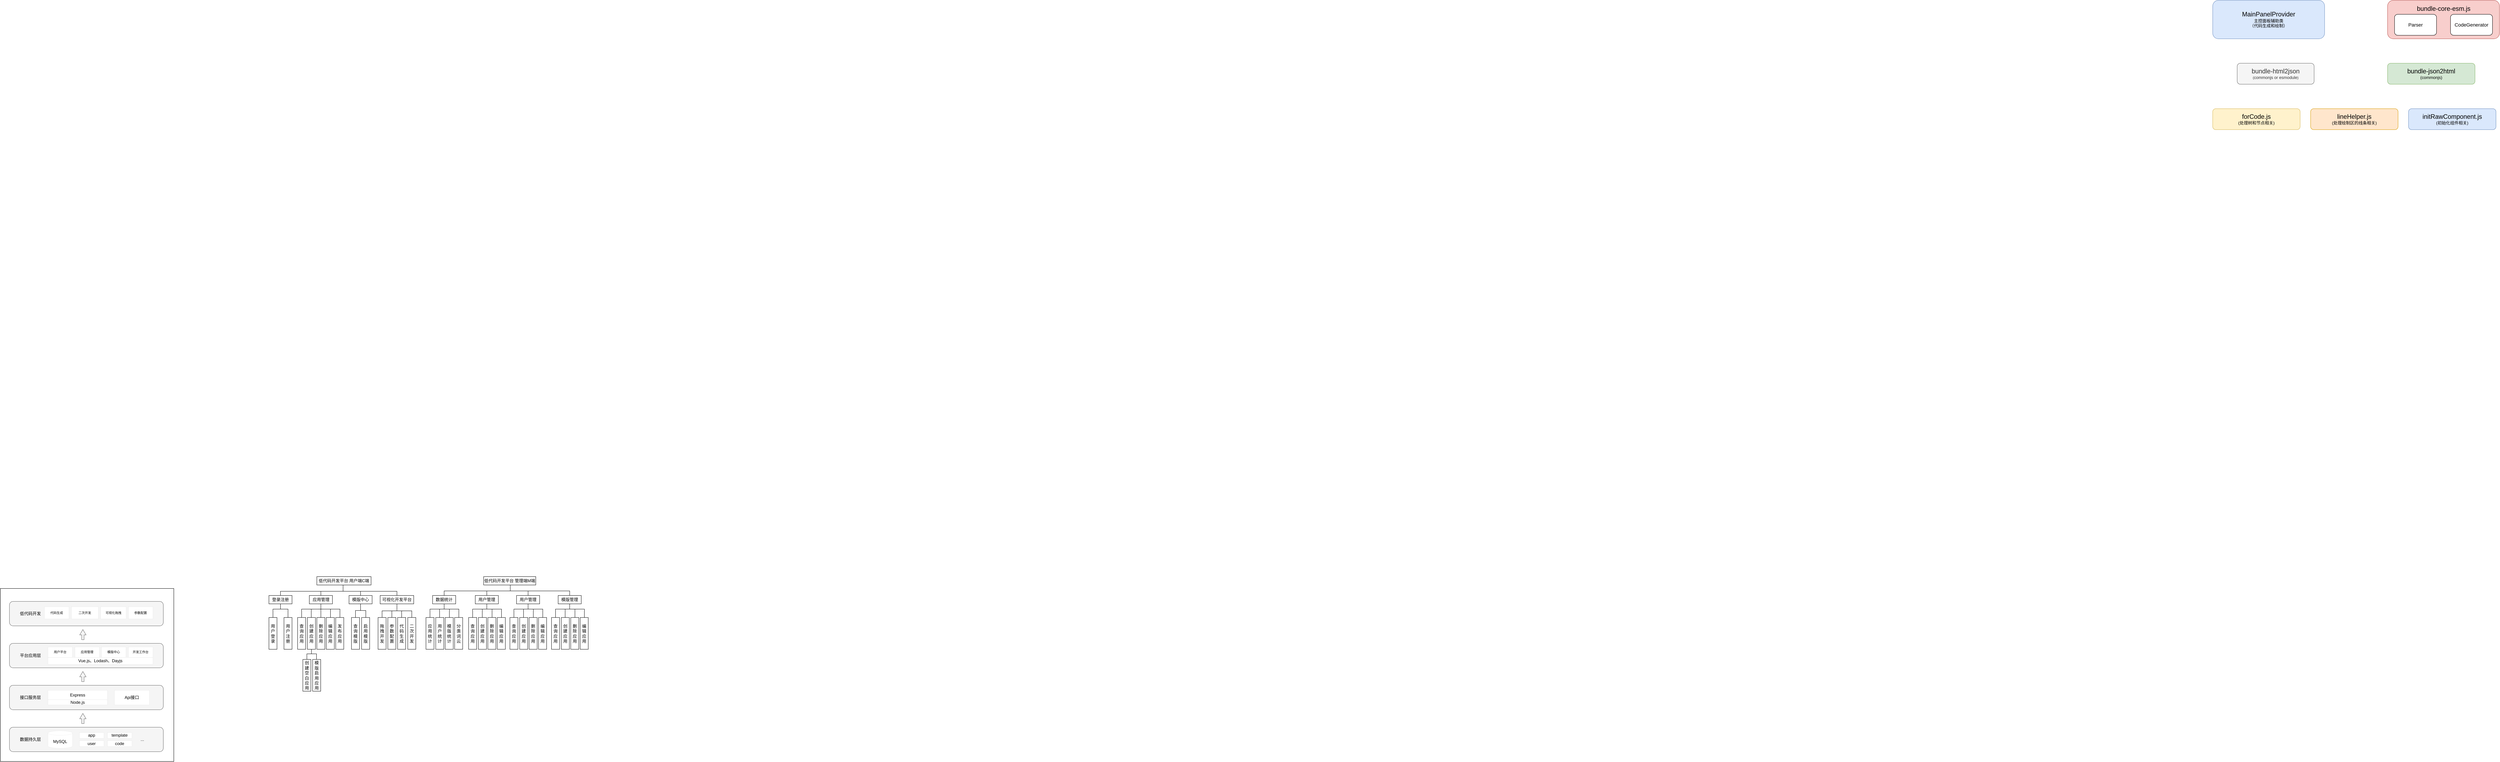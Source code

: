 <mxfile version="21.2.1" type="github">
  <diagram name="第 1 页" id="VjLRx25UyAQvM7J-4Zl6">
    <mxGraphModel dx="7430" dy="459" grid="0" gridSize="10" guides="1" tooltips="1" connect="1" arrows="1" fold="1" page="1" pageScale="1" pageWidth="3300" pageHeight="4681" math="0" shadow="0">
      <root>
        <mxCell id="0" />
        <mxCell id="1" parent="0" />
        <mxCell id="3NXTTbFqcuKSfyPvmecg-1" value="&lt;font style=&quot;font-size: 18px;&quot;&gt;MainPanelProvider&lt;/font&gt;&lt;br&gt;主控面板辅助类&lt;br&gt;（代码生成和绘制）" style="rounded=1;whiteSpace=wrap;html=1;fillColor=#dae8fc;strokeColor=#6c8ebf;" parent="1" vertex="1">
          <mxGeometry x="120" y="180" width="320" height="110" as="geometry" />
        </mxCell>
        <mxCell id="3NXTTbFqcuKSfyPvmecg-7" value="&lt;font style=&quot;&quot;&gt;&lt;span style=&quot;font-size: 18px;&quot;&gt;bundle-html2json&lt;/span&gt;&lt;br&gt;&lt;font size=&quot;1&quot;&gt;(&lt;/font&gt;commonjs or esmodule&lt;font size=&quot;1&quot;&gt;)&lt;br&gt;&lt;/font&gt;&lt;/font&gt;" style="rounded=1;whiteSpace=wrap;html=1;fillColor=#f5f5f5;strokeColor=#666666;fontColor=#333333;" parent="1" vertex="1">
          <mxGeometry x="190" y="360" width="220" height="60" as="geometry" />
        </mxCell>
        <mxCell id="3NXTTbFqcuKSfyPvmecg-8" value="&lt;font style=&quot;&quot;&gt;&lt;font style=&quot;font-size: 18px;&quot;&gt;bundle-json2html&lt;br&gt;&lt;/font&gt;&lt;font style=&quot;border-color: var(--border-color);&quot;&gt;(&lt;/font&gt;commonjs&lt;font style=&quot;border-color: var(--border-color);&quot;&gt;)&lt;/font&gt;&lt;br&gt;&lt;/font&gt;" style="rounded=1;whiteSpace=wrap;html=1;fillColor=#d5e8d4;strokeColor=#82b366;" parent="1" vertex="1">
          <mxGeometry x="620" y="360" width="250" height="60" as="geometry" />
        </mxCell>
        <mxCell id="dqwRUlWCTJc2C8WjFYuJ-1" value="&lt;font style=&quot;&quot;&gt;&lt;font style=&quot;font-size: 18px;&quot;&gt;forCode.js&lt;br&gt;&lt;/font&gt;(处理树和节点相关)&lt;br&gt;&lt;/font&gt;" style="rounded=1;whiteSpace=wrap;html=1;fillColor=#fff2cc;strokeColor=#d6b656;" parent="1" vertex="1">
          <mxGeometry x="120" y="490" width="250" height="60" as="geometry" />
        </mxCell>
        <mxCell id="dqwRUlWCTJc2C8WjFYuJ-2" value="" style="group" parent="1" vertex="1" connectable="0">
          <mxGeometry x="620" y="180" width="320" height="110" as="geometry" />
        </mxCell>
        <mxCell id="3NXTTbFqcuKSfyPvmecg-3" value="" style="rounded=1;whiteSpace=wrap;html=1;fillColor=#f8cecc;strokeColor=#b85450;" parent="dqwRUlWCTJc2C8WjFYuJ-2" vertex="1">
          <mxGeometry width="320" height="110" as="geometry" />
        </mxCell>
        <mxCell id="3NXTTbFqcuKSfyPvmecg-4" value="&lt;font style=&quot;font-size: 14px;&quot;&gt;Parser&lt;/font&gt;" style="rounded=1;whiteSpace=wrap;html=1;" parent="dqwRUlWCTJc2C8WjFYuJ-2" vertex="1">
          <mxGeometry x="20" y="40" width="120" height="60" as="geometry" />
        </mxCell>
        <mxCell id="3NXTTbFqcuKSfyPvmecg-5" value="&lt;font style=&quot;font-size: 14px;&quot;&gt;CodeGenerator&lt;/font&gt;" style="rounded=1;whiteSpace=wrap;html=1;" parent="dqwRUlWCTJc2C8WjFYuJ-2" vertex="1">
          <mxGeometry x="180" y="40" width="120" height="60" as="geometry" />
        </mxCell>
        <mxCell id="3NXTTbFqcuKSfyPvmecg-6" value="&lt;font style=&quot;font-size: 18px;&quot;&gt;bundle-core-esm.js&lt;/font&gt;" style="text;html=1;strokeColor=none;fillColor=none;align=center;verticalAlign=middle;whiteSpace=wrap;rounded=0;" parent="dqwRUlWCTJc2C8WjFYuJ-2" vertex="1">
          <mxGeometry x="78.75" y="9" width="162.5" height="30" as="geometry" />
        </mxCell>
        <mxCell id="dqwRUlWCTJc2C8WjFYuJ-3" value="&lt;font style=&quot;&quot;&gt;&lt;font style=&quot;font-size: 18px;&quot;&gt;initRawComponent.js&lt;br&gt;&lt;/font&gt;(初始化组件相关)&lt;br&gt;&lt;/font&gt;" style="rounded=1;whiteSpace=wrap;html=1;fillColor=#dae8fc;strokeColor=#6c8ebf;" parent="1" vertex="1">
          <mxGeometry x="680" y="490" width="250" height="60" as="geometry" />
        </mxCell>
        <mxCell id="dqwRUlWCTJc2C8WjFYuJ-4" value="&lt;font style=&quot;&quot;&gt;&lt;font style=&quot;font-size: 18px;&quot;&gt;lineHelper.js&lt;br&gt;&lt;/font&gt;(处理绘制区的线条相关)&lt;br&gt;&lt;/font&gt;" style="rounded=1;whiteSpace=wrap;html=1;fillColor=#ffe6cc;strokeColor=#d79b00;" parent="1" vertex="1">
          <mxGeometry x="400" y="490" width="250" height="60" as="geometry" />
        </mxCell>
        <mxCell id="tiMLVwem0F0fC3IqUh0f-2" value="" style="rounded=1;whiteSpace=wrap;html=1;fillColor=#f5f5f5;strokeColor=#666666;fontColor=#333333;" vertex="1" parent="1">
          <mxGeometry x="-6180" y="2260" width="440" height="70" as="geometry" />
        </mxCell>
        <mxCell id="tiMLVwem0F0fC3IqUh0f-3" value="MySQL" style="shape=cylinder3;whiteSpace=wrap;html=1;boundedLbl=1;backgroundOutline=1;size=6.444;strokeWidth=0;" vertex="1" parent="1">
          <mxGeometry x="-6070" y="2270" width="70" height="50" as="geometry" />
        </mxCell>
        <mxCell id="tiMLVwem0F0fC3IqUh0f-7" value="数据持久层" style="text;html=1;strokeColor=none;fillColor=none;align=center;verticalAlign=middle;whiteSpace=wrap;rounded=0;" vertex="1" parent="1">
          <mxGeometry x="-6160" y="2280" width="80" height="30" as="geometry" />
        </mxCell>
        <mxCell id="tiMLVwem0F0fC3IqUh0f-10" value="app" style="whiteSpace=wrap;html=1;align=center;strokeWidth=0;" vertex="1" parent="1">
          <mxGeometry x="-5980" y="2275" width="70" height="16.88" as="geometry" />
        </mxCell>
        <mxCell id="tiMLVwem0F0fC3IqUh0f-11" value="user" style="whiteSpace=wrap;html=1;align=center;strokeWidth=0;" vertex="1" parent="1">
          <mxGeometry x="-5980" y="2298.12" width="70" height="16.88" as="geometry" />
        </mxCell>
        <mxCell id="tiMLVwem0F0fC3IqUh0f-12" value="template" style="whiteSpace=wrap;html=1;align=center;strokeWidth=0;" vertex="1" parent="1">
          <mxGeometry x="-5900" y="2275" width="70" height="16.88" as="geometry" />
        </mxCell>
        <mxCell id="tiMLVwem0F0fC3IqUh0f-13" value="code" style="whiteSpace=wrap;html=1;align=center;strokeWidth=0;" vertex="1" parent="1">
          <mxGeometry x="-5900" y="2298.12" width="70" height="16.88" as="geometry" />
        </mxCell>
        <mxCell id="tiMLVwem0F0fC3IqUh0f-17" value="..." style="text;html=1;strokeColor=none;fillColor=none;align=center;verticalAlign=middle;whiteSpace=wrap;rounded=0;" vertex="1" parent="1">
          <mxGeometry x="-5830" y="2280" width="60" height="30" as="geometry" />
        </mxCell>
        <mxCell id="tiMLVwem0F0fC3IqUh0f-18" value="" style="rounded=1;whiteSpace=wrap;html=1;fillColor=#f5f5f5;strokeColor=#666666;fontColor=#333333;" vertex="1" parent="1">
          <mxGeometry x="-6180" y="2140" width="440" height="70" as="geometry" />
        </mxCell>
        <mxCell id="tiMLVwem0F0fC3IqUh0f-19" value="接口服务层" style="text;html=1;strokeColor=none;fillColor=none;align=center;verticalAlign=middle;whiteSpace=wrap;rounded=0;" vertex="1" parent="1">
          <mxGeometry x="-6160" y="2160" width="80" height="30" as="geometry" />
        </mxCell>
        <mxCell id="tiMLVwem0F0fC3IqUh0f-20" value="Node.js" style="rounded=0;whiteSpace=wrap;html=1;glass=0;strokeWidth=0;" vertex="1" parent="1">
          <mxGeometry x="-6070" y="2181" width="170" height="15" as="geometry" />
        </mxCell>
        <mxCell id="tiMLVwem0F0fC3IqUh0f-21" value="Express" style="rounded=0;whiteSpace=wrap;html=1;strokeWidth=0;" vertex="1" parent="1">
          <mxGeometry x="-6070" y="2154" width="170" height="27" as="geometry" />
        </mxCell>
        <mxCell id="tiMLVwem0F0fC3IqUh0f-28" value="" style="shape=flexArrow;endArrow=classic;html=1;rounded=0;width=6.739;endSize=4.732;endWidth=10.354;fillColor=#f5f5f5;strokeColor=#666666;" edge="1" parent="1">
          <mxGeometry width="50" height="50" relative="1" as="geometry">
            <mxPoint x="-5970" y="2250" as="sourcePoint" />
            <mxPoint x="-5970" y="2220" as="targetPoint" />
          </mxGeometry>
        </mxCell>
        <mxCell id="tiMLVwem0F0fC3IqUh0f-30" value="Api接口" style="rounded=0;whiteSpace=wrap;html=1;strokeWidth=0;" vertex="1" parent="1">
          <mxGeometry x="-5880" y="2154" width="100" height="42" as="geometry" />
        </mxCell>
        <mxCell id="tiMLVwem0F0fC3IqUh0f-31" value="" style="shape=flexArrow;endArrow=classic;html=1;rounded=0;width=6.739;endSize=4.732;endWidth=10.354;fillColor=#f5f5f5;strokeColor=#666666;" edge="1" parent="1">
          <mxGeometry width="50" height="50" relative="1" as="geometry">
            <mxPoint x="-5970" y="2130" as="sourcePoint" />
            <mxPoint x="-5970" y="2100" as="targetPoint" />
          </mxGeometry>
        </mxCell>
        <mxCell id="tiMLVwem0F0fC3IqUh0f-32" value="" style="rounded=1;whiteSpace=wrap;html=1;fillColor=#f5f5f5;strokeColor=#666666;fontColor=#333333;" vertex="1" parent="1">
          <mxGeometry x="-6180" y="2020" width="440" height="70" as="geometry" />
        </mxCell>
        <mxCell id="tiMLVwem0F0fC3IqUh0f-33" value="平台应用层" style="text;html=1;strokeColor=none;fillColor=none;align=center;verticalAlign=middle;whiteSpace=wrap;rounded=0;" vertex="1" parent="1">
          <mxGeometry x="-6160" y="2040" width="80" height="30" as="geometry" />
        </mxCell>
        <mxCell id="tiMLVwem0F0fC3IqUh0f-37" value="Vue.js、Lodash、Dayjs" style="rounded=0;whiteSpace=wrap;html=1;strokeWidth=0;" vertex="1" parent="1">
          <mxGeometry x="-6070" y="2060" width="300" height="20" as="geometry" />
        </mxCell>
        <mxCell id="tiMLVwem0F0fC3IqUh0f-42" value="用户平台" style="rounded=0;whiteSpace=wrap;html=1;fontSize=9;strokeWidth=0;" vertex="1" parent="1">
          <mxGeometry x="-6070" y="2030" width="70" height="30" as="geometry" />
        </mxCell>
        <mxCell id="tiMLVwem0F0fC3IqUh0f-44" value="应用管理" style="rounded=0;whiteSpace=wrap;html=1;fontSize=9;strokeWidth=0;" vertex="1" parent="1">
          <mxGeometry x="-5993" y="2030" width="70" height="30" as="geometry" />
        </mxCell>
        <mxCell id="tiMLVwem0F0fC3IqUh0f-45" value="模版中心" style="rounded=0;whiteSpace=wrap;html=1;fontSize=9;strokeWidth=0;" vertex="1" parent="1">
          <mxGeometry x="-5917" y="2030" width="70" height="30" as="geometry" />
        </mxCell>
        <mxCell id="tiMLVwem0F0fC3IqUh0f-46" value="开发工作台" style="rounded=0;whiteSpace=wrap;html=1;fontSize=9;strokeWidth=0;" vertex="1" parent="1">
          <mxGeometry x="-5840" y="2030" width="70" height="30" as="geometry" />
        </mxCell>
        <mxCell id="tiMLVwem0F0fC3IqUh0f-48" value="" style="rounded=1;whiteSpace=wrap;html=1;fillColor=#f5f5f5;strokeColor=#666666;fontColor=#333333;" vertex="1" parent="1">
          <mxGeometry x="-6180" y="1900" width="440" height="70" as="geometry" />
        </mxCell>
        <mxCell id="tiMLVwem0F0fC3IqUh0f-49" value="低代码开发" style="text;html=1;strokeColor=none;fillColor=none;align=center;verticalAlign=middle;whiteSpace=wrap;rounded=0;" vertex="1" parent="1">
          <mxGeometry x="-6160" y="1920" width="80" height="30" as="geometry" />
        </mxCell>
        <mxCell id="tiMLVwem0F0fC3IqUh0f-51" value="代码生成" style="rounded=0;whiteSpace=wrap;html=1;fontSize=9;strokeWidth=0;" vertex="1" parent="1">
          <mxGeometry x="-6080" y="1915" width="70" height="35" as="geometry" />
        </mxCell>
        <mxCell id="tiMLVwem0F0fC3IqUh0f-52" value="二次开发" style="rounded=0;whiteSpace=wrap;html=1;fontSize=9;strokeWidth=0;" vertex="1" parent="1">
          <mxGeometry x="-6003" y="1915" width="77" height="35" as="geometry" />
        </mxCell>
        <mxCell id="tiMLVwem0F0fC3IqUh0f-53" value="可视化拖拽" style="rounded=0;whiteSpace=wrap;html=1;fontSize=9;strokeWidth=0;" vertex="1" parent="1">
          <mxGeometry x="-5919.5" y="1915" width="73" height="35" as="geometry" />
        </mxCell>
        <mxCell id="tiMLVwem0F0fC3IqUh0f-54" value="参数配置" style="rounded=0;whiteSpace=wrap;html=1;fontSize=9;strokeWidth=0;" vertex="1" parent="1">
          <mxGeometry x="-5840" y="1915" width="70" height="35" as="geometry" />
        </mxCell>
        <mxCell id="tiMLVwem0F0fC3IqUh0f-55" value="" style="shape=flexArrow;endArrow=classic;html=1;rounded=0;width=6.739;endSize=4.732;endWidth=10.354;fillColor=#f5f5f5;strokeColor=#666666;" edge="1" parent="1">
          <mxGeometry width="50" height="50" relative="1" as="geometry">
            <mxPoint x="-5970" y="2010" as="sourcePoint" />
            <mxPoint x="-5970" y="1980" as="targetPoint" />
          </mxGeometry>
        </mxCell>
        <mxCell id="tiMLVwem0F0fC3IqUh0f-64" value="" style="rounded=0;whiteSpace=wrap;html=1;fillColor=none;" vertex="1" parent="1">
          <mxGeometry x="-6206" y="1863" width="496" height="495" as="geometry" />
        </mxCell>
        <mxCell id="tiMLVwem0F0fC3IqUh0f-81" style="edgeStyle=orthogonalEdgeStyle;rounded=0;orthogonalLoop=1;jettySize=auto;html=1;entryX=0.5;entryY=0;entryDx=0;entryDy=0;endArrow=none;endFill=0;" edge="1" parent="1" source="tiMLVwem0F0fC3IqUh0f-67" target="tiMLVwem0F0fC3IqUh0f-79">
          <mxGeometry relative="1" as="geometry">
            <Array as="points">
              <mxPoint x="-5405" y="1922" />
              <mxPoint x="-5426" y="1922" />
            </Array>
          </mxGeometry>
        </mxCell>
        <mxCell id="tiMLVwem0F0fC3IqUh0f-82" style="edgeStyle=orthogonalEdgeStyle;rounded=0;orthogonalLoop=1;jettySize=auto;html=1;entryX=0.5;entryY=0;entryDx=0;entryDy=0;endArrow=none;endFill=0;" edge="1" parent="1" source="tiMLVwem0F0fC3IqUh0f-67" target="tiMLVwem0F0fC3IqUh0f-80">
          <mxGeometry relative="1" as="geometry">
            <Array as="points">
              <mxPoint x="-5405" y="1922" />
              <mxPoint x="-5383" y="1922" />
            </Array>
          </mxGeometry>
        </mxCell>
        <mxCell id="tiMLVwem0F0fC3IqUh0f-67" value="登录注册" style="rounded=0;whiteSpace=wrap;html=1;" vertex="1" parent="1">
          <mxGeometry x="-5438" y="1883" width="66" height="24" as="geometry" />
        </mxCell>
        <mxCell id="tiMLVwem0F0fC3IqUh0f-114" style="edgeStyle=orthogonalEdgeStyle;rounded=0;orthogonalLoop=1;jettySize=auto;html=1;entryX=0.5;entryY=0;entryDx=0;entryDy=0;endArrow=none;endFill=0;" edge="1" parent="1" source="tiMLVwem0F0fC3IqUh0f-68" target="tiMLVwem0F0fC3IqUh0f-99">
          <mxGeometry relative="1" as="geometry">
            <Array as="points">
              <mxPoint x="-5289" y="1922" />
              <mxPoint x="-5345" y="1922" />
            </Array>
          </mxGeometry>
        </mxCell>
        <mxCell id="tiMLVwem0F0fC3IqUh0f-115" style="edgeStyle=orthogonalEdgeStyle;rounded=0;orthogonalLoop=1;jettySize=auto;html=1;endArrow=none;endFill=0;" edge="1" parent="1" source="tiMLVwem0F0fC3IqUh0f-68" target="tiMLVwem0F0fC3IqUh0f-91">
          <mxGeometry relative="1" as="geometry">
            <Array as="points">
              <mxPoint x="-5289" y="1922" />
              <mxPoint x="-5317" y="1922" />
            </Array>
          </mxGeometry>
        </mxCell>
        <mxCell id="tiMLVwem0F0fC3IqUh0f-116" style="edgeStyle=orthogonalEdgeStyle;rounded=0;orthogonalLoop=1;jettySize=auto;html=1;endArrow=none;endFill=0;" edge="1" parent="1" source="tiMLVwem0F0fC3IqUh0f-68" target="tiMLVwem0F0fC3IqUh0f-92">
          <mxGeometry relative="1" as="geometry" />
        </mxCell>
        <mxCell id="tiMLVwem0F0fC3IqUh0f-117" style="edgeStyle=orthogonalEdgeStyle;rounded=0;orthogonalLoop=1;jettySize=auto;html=1;entryX=0.5;entryY=0;entryDx=0;entryDy=0;endArrow=none;endFill=0;" edge="1" parent="1" source="tiMLVwem0F0fC3IqUh0f-68" target="tiMLVwem0F0fC3IqUh0f-93">
          <mxGeometry relative="1" as="geometry">
            <Array as="points">
              <mxPoint x="-5289" y="1922" />
              <mxPoint x="-5262" y="1922" />
              <mxPoint x="-5262" y="1946" />
            </Array>
          </mxGeometry>
        </mxCell>
        <mxCell id="tiMLVwem0F0fC3IqUh0f-118" style="edgeStyle=orthogonalEdgeStyle;rounded=0;orthogonalLoop=1;jettySize=auto;html=1;entryX=0.5;entryY=0;entryDx=0;entryDy=0;endArrow=none;endFill=0;" edge="1" parent="1" source="tiMLVwem0F0fC3IqUh0f-68" target="tiMLVwem0F0fC3IqUh0f-94">
          <mxGeometry relative="1" as="geometry">
            <Array as="points">
              <mxPoint x="-5289" y="1922" />
              <mxPoint x="-5235" y="1922" />
              <mxPoint x="-5235" y="1946" />
            </Array>
          </mxGeometry>
        </mxCell>
        <mxCell id="tiMLVwem0F0fC3IqUh0f-68" value="应用管理" style="rounded=0;whiteSpace=wrap;html=1;" vertex="1" parent="1">
          <mxGeometry x="-5322.5" y="1883" width="66" height="24" as="geometry" />
        </mxCell>
        <mxCell id="tiMLVwem0F0fC3IqUh0f-119" style="edgeStyle=orthogonalEdgeStyle;rounded=0;orthogonalLoop=1;jettySize=auto;html=1;entryX=0.5;entryY=0;entryDx=0;entryDy=0;endArrow=none;endFill=0;" edge="1" parent="1" source="tiMLVwem0F0fC3IqUh0f-69" target="tiMLVwem0F0fC3IqUh0f-101">
          <mxGeometry relative="1" as="geometry">
            <Array as="points">
              <mxPoint x="-5176" y="1926" />
              <mxPoint x="-5191" y="1926" />
            </Array>
          </mxGeometry>
        </mxCell>
        <mxCell id="tiMLVwem0F0fC3IqUh0f-120" style="edgeStyle=orthogonalEdgeStyle;rounded=0;orthogonalLoop=1;jettySize=auto;html=1;endArrow=none;endFill=0;" edge="1" parent="1" source="tiMLVwem0F0fC3IqUh0f-69" target="tiMLVwem0F0fC3IqUh0f-102">
          <mxGeometry relative="1" as="geometry">
            <Array as="points">
              <mxPoint x="-5176" y="1926" />
              <mxPoint x="-5161" y="1926" />
            </Array>
          </mxGeometry>
        </mxCell>
        <mxCell id="tiMLVwem0F0fC3IqUh0f-69" value="模版中心" style="rounded=0;whiteSpace=wrap;html=1;" vertex="1" parent="1">
          <mxGeometry x="-5209" y="1883" width="66" height="24" as="geometry" />
        </mxCell>
        <mxCell id="tiMLVwem0F0fC3IqUh0f-121" style="edgeStyle=orthogonalEdgeStyle;rounded=0;orthogonalLoop=1;jettySize=auto;html=1;entryX=0.5;entryY=0;entryDx=0;entryDy=0;endArrow=none;endFill=0;" edge="1" parent="1" source="tiMLVwem0F0fC3IqUh0f-70" target="tiMLVwem0F0fC3IqUh0f-103">
          <mxGeometry relative="1" as="geometry" />
        </mxCell>
        <mxCell id="tiMLVwem0F0fC3IqUh0f-122" style="edgeStyle=orthogonalEdgeStyle;rounded=0;orthogonalLoop=1;jettySize=auto;html=1;endArrow=none;endFill=0;" edge="1" parent="1" source="tiMLVwem0F0fC3IqUh0f-70" target="tiMLVwem0F0fC3IqUh0f-104">
          <mxGeometry relative="1" as="geometry" />
        </mxCell>
        <mxCell id="tiMLVwem0F0fC3IqUh0f-123" style="edgeStyle=orthogonalEdgeStyle;rounded=0;orthogonalLoop=1;jettySize=auto;html=1;entryX=0.5;entryY=0;entryDx=0;entryDy=0;endArrow=none;endFill=0;" edge="1" parent="1" source="tiMLVwem0F0fC3IqUh0f-70" target="tiMLVwem0F0fC3IqUh0f-105">
          <mxGeometry relative="1" as="geometry" />
        </mxCell>
        <mxCell id="tiMLVwem0F0fC3IqUh0f-124" style="edgeStyle=orthogonalEdgeStyle;rounded=0;orthogonalLoop=1;jettySize=auto;html=1;endArrow=none;endFill=0;" edge="1" parent="1" source="tiMLVwem0F0fC3IqUh0f-70" target="tiMLVwem0F0fC3IqUh0f-106">
          <mxGeometry relative="1" as="geometry" />
        </mxCell>
        <mxCell id="tiMLVwem0F0fC3IqUh0f-70" value="可视化开发平台" style="rounded=0;whiteSpace=wrap;html=1;" vertex="1" parent="1">
          <mxGeometry x="-5120" y="1883" width="96" height="24" as="geometry" />
        </mxCell>
        <mxCell id="tiMLVwem0F0fC3IqUh0f-79" value="用户登录" style="rounded=0;whiteSpace=wrap;html=1;" vertex="1" parent="1">
          <mxGeometry x="-5438" y="1946" width="23" height="91" as="geometry" />
        </mxCell>
        <mxCell id="tiMLVwem0F0fC3IqUh0f-80" value="用户注册" style="rounded=0;whiteSpace=wrap;html=1;" vertex="1" parent="1">
          <mxGeometry x="-5395" y="1946" width="23" height="91" as="geometry" />
        </mxCell>
        <mxCell id="tiMLVwem0F0fC3IqUh0f-170" style="edgeStyle=orthogonalEdgeStyle;rounded=0;orthogonalLoop=1;jettySize=auto;html=1;endArrow=none;endFill=0;" edge="1" parent="1" source="tiMLVwem0F0fC3IqUh0f-84" target="tiMLVwem0F0fC3IqUh0f-133">
          <mxGeometry relative="1" as="geometry">
            <Array as="points">
              <mxPoint x="-4748" y="1870" />
              <mxPoint x="-4937" y="1870" />
            </Array>
          </mxGeometry>
        </mxCell>
        <mxCell id="tiMLVwem0F0fC3IqUh0f-171" style="edgeStyle=orthogonalEdgeStyle;rounded=0;orthogonalLoop=1;jettySize=auto;html=1;endArrow=none;endFill=0;" edge="1" parent="1" source="tiMLVwem0F0fC3IqUh0f-84" target="tiMLVwem0F0fC3IqUh0f-147">
          <mxGeometry relative="1" as="geometry">
            <Array as="points">
              <mxPoint x="-4748" y="1870" />
              <mxPoint x="-4815" y="1870" />
            </Array>
          </mxGeometry>
        </mxCell>
        <mxCell id="tiMLVwem0F0fC3IqUh0f-172" style="edgeStyle=orthogonalEdgeStyle;rounded=0;orthogonalLoop=1;jettySize=auto;html=1;endArrow=none;endFill=0;" edge="1" parent="1" source="tiMLVwem0F0fC3IqUh0f-84" target="tiMLVwem0F0fC3IqUh0f-156">
          <mxGeometry relative="1" as="geometry">
            <Array as="points">
              <mxPoint x="-4748" y="1870" />
              <mxPoint x="-4697" y="1870" />
            </Array>
          </mxGeometry>
        </mxCell>
        <mxCell id="tiMLVwem0F0fC3IqUh0f-173" style="edgeStyle=orthogonalEdgeStyle;rounded=0;orthogonalLoop=1;jettySize=auto;html=1;endArrow=none;endFill=0;" edge="1" parent="1" source="tiMLVwem0F0fC3IqUh0f-84" target="tiMLVwem0F0fC3IqUh0f-165">
          <mxGeometry relative="1" as="geometry">
            <Array as="points">
              <mxPoint x="-4748" y="1870" />
              <mxPoint x="-4578" y="1870" />
            </Array>
          </mxGeometry>
        </mxCell>
        <mxCell id="tiMLVwem0F0fC3IqUh0f-84" value="低代码开发平台 管理端M端" style="rounded=0;whiteSpace=wrap;html=1;" vertex="1" parent="1">
          <mxGeometry x="-4824" y="1829" width="149" height="24" as="geometry" />
        </mxCell>
        <mxCell id="tiMLVwem0F0fC3IqUh0f-107" style="edgeStyle=orthogonalEdgeStyle;rounded=0;orthogonalLoop=1;jettySize=auto;html=1;entryX=0.5;entryY=0;entryDx=0;entryDy=0;endArrow=none;endFill=0;" edge="1" parent="1" source="tiMLVwem0F0fC3IqUh0f-85" target="tiMLVwem0F0fC3IqUh0f-68">
          <mxGeometry relative="1" as="geometry">
            <Array as="points">
              <mxPoint x="-5226" y="1871" />
              <mxPoint x="-5289" y="1871" />
            </Array>
          </mxGeometry>
        </mxCell>
        <mxCell id="tiMLVwem0F0fC3IqUh0f-108" style="edgeStyle=orthogonalEdgeStyle;rounded=0;orthogonalLoop=1;jettySize=auto;html=1;endArrow=none;endFill=0;" edge="1" parent="1" source="tiMLVwem0F0fC3IqUh0f-85" target="tiMLVwem0F0fC3IqUh0f-67">
          <mxGeometry relative="1" as="geometry">
            <Array as="points">
              <mxPoint x="-5226" y="1871" />
              <mxPoint x="-5405" y="1871" />
            </Array>
          </mxGeometry>
        </mxCell>
        <mxCell id="tiMLVwem0F0fC3IqUh0f-109" style="edgeStyle=orthogonalEdgeStyle;rounded=0;orthogonalLoop=1;jettySize=auto;html=1;endArrow=none;endFill=0;" edge="1" parent="1" source="tiMLVwem0F0fC3IqUh0f-85" target="tiMLVwem0F0fC3IqUh0f-69">
          <mxGeometry relative="1" as="geometry">
            <Array as="points">
              <mxPoint x="-5226" y="1871" />
              <mxPoint x="-5176" y="1871" />
            </Array>
          </mxGeometry>
        </mxCell>
        <mxCell id="tiMLVwem0F0fC3IqUh0f-112" style="edgeStyle=orthogonalEdgeStyle;rounded=0;orthogonalLoop=1;jettySize=auto;html=1;entryX=0.5;entryY=0;entryDx=0;entryDy=0;endArrow=none;endFill=0;" edge="1" parent="1" source="tiMLVwem0F0fC3IqUh0f-85" target="tiMLVwem0F0fC3IqUh0f-70">
          <mxGeometry relative="1" as="geometry">
            <Array as="points">
              <mxPoint x="-5226" y="1871" />
              <mxPoint x="-5072" y="1871" />
            </Array>
          </mxGeometry>
        </mxCell>
        <mxCell id="tiMLVwem0F0fC3IqUh0f-85" value="低代码开发平台 用户端C端" style="rounded=0;whiteSpace=wrap;html=1;" vertex="1" parent="1">
          <mxGeometry x="-5301" y="1829" width="155" height="24" as="geometry" />
        </mxCell>
        <mxCell id="tiMLVwem0F0fC3IqUh0f-126" style="edgeStyle=orthogonalEdgeStyle;rounded=0;orthogonalLoop=1;jettySize=auto;html=1;entryX=0.5;entryY=0;entryDx=0;entryDy=0;endArrow=none;endFill=0;" edge="1" parent="1" source="tiMLVwem0F0fC3IqUh0f-91" target="tiMLVwem0F0fC3IqUh0f-95">
          <mxGeometry relative="1" as="geometry">
            <Array as="points">
              <mxPoint x="-5316" y="2050" />
              <mxPoint x="-5330" y="2050" />
            </Array>
          </mxGeometry>
        </mxCell>
        <mxCell id="tiMLVwem0F0fC3IqUh0f-127" style="edgeStyle=orthogonalEdgeStyle;rounded=0;orthogonalLoop=1;jettySize=auto;html=1;endArrow=none;endFill=0;" edge="1" parent="1" source="tiMLVwem0F0fC3IqUh0f-91" target="tiMLVwem0F0fC3IqUh0f-96">
          <mxGeometry relative="1" as="geometry">
            <Array as="points">
              <mxPoint x="-5316" y="2050" />
              <mxPoint x="-5302" y="2050" />
            </Array>
          </mxGeometry>
        </mxCell>
        <mxCell id="tiMLVwem0F0fC3IqUh0f-91" value="创建&lt;br&gt;应用" style="rounded=0;whiteSpace=wrap;html=1;" vertex="1" parent="1">
          <mxGeometry x="-5328" y="1946" width="23" height="91" as="geometry" />
        </mxCell>
        <mxCell id="tiMLVwem0F0fC3IqUh0f-92" value="删除应用" style="rounded=0;whiteSpace=wrap;html=1;" vertex="1" parent="1">
          <mxGeometry x="-5301" y="1946" width="23" height="91" as="geometry" />
        </mxCell>
        <mxCell id="tiMLVwem0F0fC3IqUh0f-93" value="编辑应用" style="rounded=0;whiteSpace=wrap;html=1;" vertex="1" parent="1">
          <mxGeometry x="-5274" y="1946" width="23" height="91" as="geometry" />
        </mxCell>
        <mxCell id="tiMLVwem0F0fC3IqUh0f-94" value="发布应用" style="rounded=0;whiteSpace=wrap;html=1;" vertex="1" parent="1">
          <mxGeometry x="-5247" y="1946" width="23" height="91" as="geometry" />
        </mxCell>
        <mxCell id="tiMLVwem0F0fC3IqUh0f-95" value="创建空白应用" style="rounded=0;whiteSpace=wrap;html=1;" vertex="1" parent="1">
          <mxGeometry x="-5341" y="2066" width="23" height="91" as="geometry" />
        </mxCell>
        <mxCell id="tiMLVwem0F0fC3IqUh0f-96" value="模版启用应用" style="rounded=0;whiteSpace=wrap;html=1;" vertex="1" parent="1">
          <mxGeometry x="-5313" y="2066" width="23" height="91" as="geometry" />
        </mxCell>
        <mxCell id="tiMLVwem0F0fC3IqUh0f-99" value="查询应用" style="rounded=0;whiteSpace=wrap;html=1;" vertex="1" parent="1">
          <mxGeometry x="-5356" y="1946" width="23" height="91" as="geometry" />
        </mxCell>
        <mxCell id="tiMLVwem0F0fC3IqUh0f-101" value="查询模版" style="rounded=0;whiteSpace=wrap;html=1;" vertex="1" parent="1">
          <mxGeometry x="-5202" y="1946" width="23" height="91" as="geometry" />
        </mxCell>
        <mxCell id="tiMLVwem0F0fC3IqUh0f-102" value="启用模版" style="rounded=0;whiteSpace=wrap;html=1;" vertex="1" parent="1">
          <mxGeometry x="-5173" y="1946" width="23" height="91" as="geometry" />
        </mxCell>
        <mxCell id="tiMLVwem0F0fC3IqUh0f-103" value="拖拽开发" style="rounded=0;whiteSpace=wrap;html=1;" vertex="1" parent="1">
          <mxGeometry x="-5126" y="1946" width="23" height="91" as="geometry" />
        </mxCell>
        <mxCell id="tiMLVwem0F0fC3IqUh0f-104" value="参数配置" style="rounded=0;whiteSpace=wrap;html=1;" vertex="1" parent="1">
          <mxGeometry x="-5098" y="1946" width="23" height="91" as="geometry" />
        </mxCell>
        <mxCell id="tiMLVwem0F0fC3IqUh0f-105" value="代码生成" style="rounded=0;whiteSpace=wrap;html=1;" vertex="1" parent="1">
          <mxGeometry x="-5070" y="1946" width="23" height="91" as="geometry" />
        </mxCell>
        <mxCell id="tiMLVwem0F0fC3IqUh0f-106" value="二次开发" style="rounded=0;whiteSpace=wrap;html=1;" vertex="1" parent="1">
          <mxGeometry x="-5041" y="1946" width="23" height="91" as="geometry" />
        </mxCell>
        <mxCell id="tiMLVwem0F0fC3IqUh0f-128" style="edgeStyle=orthogonalEdgeStyle;rounded=0;orthogonalLoop=1;jettySize=auto;html=1;entryX=0.5;entryY=0;entryDx=0;entryDy=0;endArrow=none;endFill=0;" edge="1" parent="1" source="tiMLVwem0F0fC3IqUh0f-133" target="tiMLVwem0F0fC3IqUh0f-142">
          <mxGeometry relative="1" as="geometry">
            <Array as="points">
              <mxPoint x="-4937" y="1922" />
              <mxPoint x="-4977" y="1922" />
            </Array>
          </mxGeometry>
        </mxCell>
        <mxCell id="tiMLVwem0F0fC3IqUh0f-129" style="edgeStyle=orthogonalEdgeStyle;rounded=0;orthogonalLoop=1;jettySize=auto;html=1;endArrow=none;endFill=0;" edge="1" parent="1" source="tiMLVwem0F0fC3IqUh0f-133" target="tiMLVwem0F0fC3IqUh0f-136">
          <mxGeometry relative="1" as="geometry">
            <Array as="points">
              <mxPoint x="-4937" y="1922" />
              <mxPoint x="-4950" y="1922" />
            </Array>
          </mxGeometry>
        </mxCell>
        <mxCell id="tiMLVwem0F0fC3IqUh0f-130" style="edgeStyle=orthogonalEdgeStyle;rounded=0;orthogonalLoop=1;jettySize=auto;html=1;endArrow=none;endFill=0;" edge="1" parent="1" source="tiMLVwem0F0fC3IqUh0f-133" target="tiMLVwem0F0fC3IqUh0f-137">
          <mxGeometry relative="1" as="geometry">
            <Array as="points">
              <mxPoint x="-4937" y="1922" />
              <mxPoint x="-4922" y="1922" />
            </Array>
          </mxGeometry>
        </mxCell>
        <mxCell id="tiMLVwem0F0fC3IqUh0f-131" style="edgeStyle=orthogonalEdgeStyle;rounded=0;orthogonalLoop=1;jettySize=auto;html=1;entryX=0.5;entryY=0;entryDx=0;entryDy=0;endArrow=none;endFill=0;" edge="1" parent="1" source="tiMLVwem0F0fC3IqUh0f-133" target="tiMLVwem0F0fC3IqUh0f-138">
          <mxGeometry relative="1" as="geometry">
            <Array as="points">
              <mxPoint x="-4937" y="1922" />
              <mxPoint x="-4895" y="1922" />
              <mxPoint x="-4895" y="1946" />
            </Array>
          </mxGeometry>
        </mxCell>
        <mxCell id="tiMLVwem0F0fC3IqUh0f-133" value="数据统计" style="rounded=0;whiteSpace=wrap;html=1;" vertex="1" parent="1">
          <mxGeometry x="-4970" y="1883" width="66" height="24" as="geometry" />
        </mxCell>
        <mxCell id="tiMLVwem0F0fC3IqUh0f-136" value="用户统计" style="rounded=0;whiteSpace=wrap;html=1;" vertex="1" parent="1">
          <mxGeometry x="-4961" y="1946" width="23" height="91" as="geometry" />
        </mxCell>
        <mxCell id="tiMLVwem0F0fC3IqUh0f-137" value="模版统计" style="rounded=0;whiteSpace=wrap;html=1;" vertex="1" parent="1">
          <mxGeometry x="-4934" y="1946" width="23" height="91" as="geometry" />
        </mxCell>
        <mxCell id="tiMLVwem0F0fC3IqUh0f-138" value="分类词云" style="rounded=0;whiteSpace=wrap;html=1;" vertex="1" parent="1">
          <mxGeometry x="-4907" y="1946" width="23" height="91" as="geometry" />
        </mxCell>
        <mxCell id="tiMLVwem0F0fC3IqUh0f-142" value="应用统计" style="rounded=0;whiteSpace=wrap;html=1;" vertex="1" parent="1">
          <mxGeometry x="-4989" y="1946" width="23" height="91" as="geometry" />
        </mxCell>
        <mxCell id="tiMLVwem0F0fC3IqUh0f-143" style="edgeStyle=orthogonalEdgeStyle;rounded=0;orthogonalLoop=1;jettySize=auto;html=1;entryX=0.5;entryY=0;entryDx=0;entryDy=0;endArrow=none;endFill=0;" edge="1" parent="1" source="tiMLVwem0F0fC3IqUh0f-147" target="tiMLVwem0F0fC3IqUh0f-151">
          <mxGeometry relative="1" as="geometry">
            <Array as="points">
              <mxPoint x="-4815" y="1922" />
              <mxPoint x="-4855" y="1922" />
            </Array>
          </mxGeometry>
        </mxCell>
        <mxCell id="tiMLVwem0F0fC3IqUh0f-144" style="edgeStyle=orthogonalEdgeStyle;rounded=0;orthogonalLoop=1;jettySize=auto;html=1;endArrow=none;endFill=0;" edge="1" parent="1" source="tiMLVwem0F0fC3IqUh0f-147" target="tiMLVwem0F0fC3IqUh0f-148">
          <mxGeometry relative="1" as="geometry">
            <Array as="points">
              <mxPoint x="-4815" y="1922" />
              <mxPoint x="-4828" y="1922" />
            </Array>
          </mxGeometry>
        </mxCell>
        <mxCell id="tiMLVwem0F0fC3IqUh0f-145" style="edgeStyle=orthogonalEdgeStyle;rounded=0;orthogonalLoop=1;jettySize=auto;html=1;endArrow=none;endFill=0;" edge="1" parent="1" source="tiMLVwem0F0fC3IqUh0f-147" target="tiMLVwem0F0fC3IqUh0f-149">
          <mxGeometry relative="1" as="geometry">
            <Array as="points">
              <mxPoint x="-4815" y="1922" />
              <mxPoint x="-4800" y="1922" />
            </Array>
          </mxGeometry>
        </mxCell>
        <mxCell id="tiMLVwem0F0fC3IqUh0f-146" style="edgeStyle=orthogonalEdgeStyle;rounded=0;orthogonalLoop=1;jettySize=auto;html=1;entryX=0.5;entryY=0;entryDx=0;entryDy=0;endArrow=none;endFill=0;" edge="1" parent="1" source="tiMLVwem0F0fC3IqUh0f-147" target="tiMLVwem0F0fC3IqUh0f-150">
          <mxGeometry relative="1" as="geometry">
            <Array as="points">
              <mxPoint x="-4815" y="1922" />
              <mxPoint x="-4773" y="1922" />
              <mxPoint x="-4773" y="1946" />
            </Array>
          </mxGeometry>
        </mxCell>
        <mxCell id="tiMLVwem0F0fC3IqUh0f-147" value="用户管理" style="rounded=0;whiteSpace=wrap;html=1;" vertex="1" parent="1">
          <mxGeometry x="-4848" y="1883" width="66" height="24" as="geometry" />
        </mxCell>
        <mxCell id="tiMLVwem0F0fC3IqUh0f-148" value="创建&lt;br&gt;应用" style="rounded=0;whiteSpace=wrap;html=1;" vertex="1" parent="1">
          <mxGeometry x="-4839" y="1946" width="23" height="91" as="geometry" />
        </mxCell>
        <mxCell id="tiMLVwem0F0fC3IqUh0f-149" value="删除应用" style="rounded=0;whiteSpace=wrap;html=1;" vertex="1" parent="1">
          <mxGeometry x="-4812" y="1946" width="23" height="91" as="geometry" />
        </mxCell>
        <mxCell id="tiMLVwem0F0fC3IqUh0f-150" value="编辑应用" style="rounded=0;whiteSpace=wrap;html=1;" vertex="1" parent="1">
          <mxGeometry x="-4785" y="1946" width="23" height="91" as="geometry" />
        </mxCell>
        <mxCell id="tiMLVwem0F0fC3IqUh0f-151" value="查询应用" style="rounded=0;whiteSpace=wrap;html=1;" vertex="1" parent="1">
          <mxGeometry x="-4867" y="1946" width="23" height="91" as="geometry" />
        </mxCell>
        <mxCell id="tiMLVwem0F0fC3IqUh0f-152" style="edgeStyle=orthogonalEdgeStyle;rounded=0;orthogonalLoop=1;jettySize=auto;html=1;entryX=0.5;entryY=0;entryDx=0;entryDy=0;endArrow=none;endFill=0;" edge="1" parent="1" source="tiMLVwem0F0fC3IqUh0f-156" target="tiMLVwem0F0fC3IqUh0f-160">
          <mxGeometry relative="1" as="geometry">
            <Array as="points">
              <mxPoint x="-4697" y="1922" />
              <mxPoint x="-4737" y="1922" />
            </Array>
          </mxGeometry>
        </mxCell>
        <mxCell id="tiMLVwem0F0fC3IqUh0f-153" style="edgeStyle=orthogonalEdgeStyle;rounded=0;orthogonalLoop=1;jettySize=auto;html=1;endArrow=none;endFill=0;" edge="1" parent="1" source="tiMLVwem0F0fC3IqUh0f-156" target="tiMLVwem0F0fC3IqUh0f-157">
          <mxGeometry relative="1" as="geometry">
            <Array as="points">
              <mxPoint x="-4697" y="1922" />
              <mxPoint x="-4710" y="1922" />
            </Array>
          </mxGeometry>
        </mxCell>
        <mxCell id="tiMLVwem0F0fC3IqUh0f-154" style="edgeStyle=orthogonalEdgeStyle;rounded=0;orthogonalLoop=1;jettySize=auto;html=1;endArrow=none;endFill=0;" edge="1" parent="1" source="tiMLVwem0F0fC3IqUh0f-156" target="tiMLVwem0F0fC3IqUh0f-158">
          <mxGeometry relative="1" as="geometry">
            <Array as="points">
              <mxPoint x="-4697" y="1922" />
              <mxPoint x="-4682" y="1922" />
            </Array>
          </mxGeometry>
        </mxCell>
        <mxCell id="tiMLVwem0F0fC3IqUh0f-155" style="edgeStyle=orthogonalEdgeStyle;rounded=0;orthogonalLoop=1;jettySize=auto;html=1;entryX=0.5;entryY=0;entryDx=0;entryDy=0;endArrow=none;endFill=0;" edge="1" parent="1" source="tiMLVwem0F0fC3IqUh0f-156" target="tiMLVwem0F0fC3IqUh0f-159">
          <mxGeometry relative="1" as="geometry">
            <Array as="points">
              <mxPoint x="-4697" y="1922" />
              <mxPoint x="-4655" y="1922" />
              <mxPoint x="-4655" y="1946" />
            </Array>
          </mxGeometry>
        </mxCell>
        <mxCell id="tiMLVwem0F0fC3IqUh0f-156" value="用户管理" style="rounded=0;whiteSpace=wrap;html=1;" vertex="1" parent="1">
          <mxGeometry x="-4730" y="1883" width="66" height="24" as="geometry" />
        </mxCell>
        <mxCell id="tiMLVwem0F0fC3IqUh0f-157" value="创建&lt;br&gt;应用" style="rounded=0;whiteSpace=wrap;html=1;" vertex="1" parent="1">
          <mxGeometry x="-4721" y="1946" width="23" height="91" as="geometry" />
        </mxCell>
        <mxCell id="tiMLVwem0F0fC3IqUh0f-158" value="删除应用" style="rounded=0;whiteSpace=wrap;html=1;" vertex="1" parent="1">
          <mxGeometry x="-4694" y="1946" width="23" height="91" as="geometry" />
        </mxCell>
        <mxCell id="tiMLVwem0F0fC3IqUh0f-159" value="编辑应用" style="rounded=0;whiteSpace=wrap;html=1;" vertex="1" parent="1">
          <mxGeometry x="-4667" y="1946" width="23" height="91" as="geometry" />
        </mxCell>
        <mxCell id="tiMLVwem0F0fC3IqUh0f-160" value="查询应用" style="rounded=0;whiteSpace=wrap;html=1;" vertex="1" parent="1">
          <mxGeometry x="-4749" y="1946" width="23" height="91" as="geometry" />
        </mxCell>
        <mxCell id="tiMLVwem0F0fC3IqUh0f-161" style="edgeStyle=orthogonalEdgeStyle;rounded=0;orthogonalLoop=1;jettySize=auto;html=1;entryX=0.5;entryY=0;entryDx=0;entryDy=0;endArrow=none;endFill=0;" edge="1" parent="1" source="tiMLVwem0F0fC3IqUh0f-165" target="tiMLVwem0F0fC3IqUh0f-169">
          <mxGeometry relative="1" as="geometry">
            <Array as="points">
              <mxPoint x="-4578" y="1922" />
              <mxPoint x="-4618" y="1922" />
            </Array>
          </mxGeometry>
        </mxCell>
        <mxCell id="tiMLVwem0F0fC3IqUh0f-162" style="edgeStyle=orthogonalEdgeStyle;rounded=0;orthogonalLoop=1;jettySize=auto;html=1;endArrow=none;endFill=0;" edge="1" parent="1" source="tiMLVwem0F0fC3IqUh0f-165" target="tiMLVwem0F0fC3IqUh0f-166">
          <mxGeometry relative="1" as="geometry">
            <Array as="points">
              <mxPoint x="-4578" y="1922" />
              <mxPoint x="-4591" y="1922" />
            </Array>
          </mxGeometry>
        </mxCell>
        <mxCell id="tiMLVwem0F0fC3IqUh0f-163" style="edgeStyle=orthogonalEdgeStyle;rounded=0;orthogonalLoop=1;jettySize=auto;html=1;endArrow=none;endFill=0;" edge="1" parent="1" source="tiMLVwem0F0fC3IqUh0f-165" target="tiMLVwem0F0fC3IqUh0f-167">
          <mxGeometry relative="1" as="geometry">
            <Array as="points">
              <mxPoint x="-4578" y="1922" />
              <mxPoint x="-4563" y="1922" />
            </Array>
          </mxGeometry>
        </mxCell>
        <mxCell id="tiMLVwem0F0fC3IqUh0f-164" style="edgeStyle=orthogonalEdgeStyle;rounded=0;orthogonalLoop=1;jettySize=auto;html=1;entryX=0.5;entryY=0;entryDx=0;entryDy=0;endArrow=none;endFill=0;" edge="1" parent="1" source="tiMLVwem0F0fC3IqUh0f-165" target="tiMLVwem0F0fC3IqUh0f-168">
          <mxGeometry relative="1" as="geometry">
            <Array as="points">
              <mxPoint x="-4578" y="1922" />
              <mxPoint x="-4536" y="1922" />
              <mxPoint x="-4536" y="1946" />
            </Array>
          </mxGeometry>
        </mxCell>
        <mxCell id="tiMLVwem0F0fC3IqUh0f-165" value="模版管理" style="rounded=0;whiteSpace=wrap;html=1;" vertex="1" parent="1">
          <mxGeometry x="-4611" y="1883" width="66" height="24" as="geometry" />
        </mxCell>
        <mxCell id="tiMLVwem0F0fC3IqUh0f-166" value="创建&lt;br&gt;应用" style="rounded=0;whiteSpace=wrap;html=1;" vertex="1" parent="1">
          <mxGeometry x="-4602" y="1946" width="23" height="91" as="geometry" />
        </mxCell>
        <mxCell id="tiMLVwem0F0fC3IqUh0f-167" value="删除应用" style="rounded=0;whiteSpace=wrap;html=1;" vertex="1" parent="1">
          <mxGeometry x="-4575" y="1946" width="23" height="91" as="geometry" />
        </mxCell>
        <mxCell id="tiMLVwem0F0fC3IqUh0f-168" value="编辑应用" style="rounded=0;whiteSpace=wrap;html=1;" vertex="1" parent="1">
          <mxGeometry x="-4548" y="1946" width="23" height="91" as="geometry" />
        </mxCell>
        <mxCell id="tiMLVwem0F0fC3IqUh0f-169" value="查询应用" style="rounded=0;whiteSpace=wrap;html=1;" vertex="1" parent="1">
          <mxGeometry x="-4630" y="1946" width="23" height="91" as="geometry" />
        </mxCell>
      </root>
    </mxGraphModel>
  </diagram>
</mxfile>
